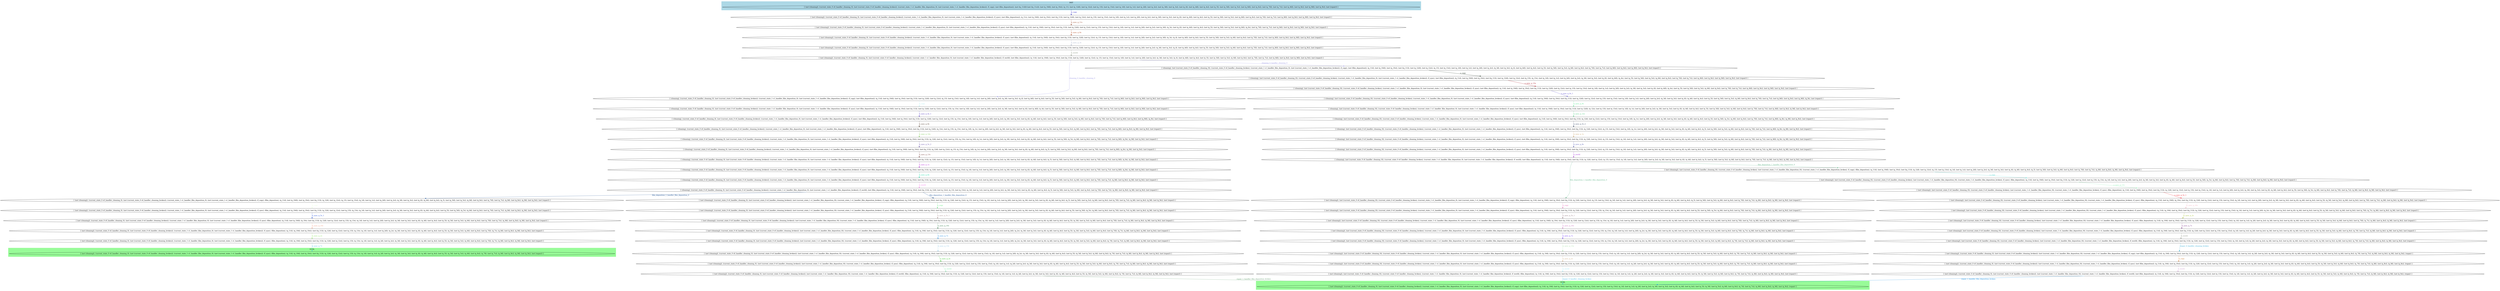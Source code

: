 digraph G {
0 [label="{ (not (cleaning)), (current_state_0 s0_handler_cleaning_0), (not (current_state_0 s0_handler_cleaning_broken)), (current_state_1 s1_handler_film_deposition_0), (not (current_state_1 s1_handler_film_deposition_broken)), (f_copy), (not (film_deposition)), (not ((q_11d))) (not ((q_11s))), (not (q_10d)), (not (q_10s)), (q_11), (not (q_12d)), (not (q_12s)), (not (q_13)), (not (q_13s)), (not (q_1d)), (not (q_1s)), (not (q_2d)), (not (q_2s)), (not (q_3d)), (not (q_3s)), (not (q_4)), (not (q_4d)), (not (q_4s)), (not (q_5)), (not (q_5d)), (not (q_5s)), (not (q_6d)), (not (q_6s)), (not (q_7d)), (not (q_7s)), (not (q_8d)), (not (q_8s)), (not (q_9d)), (not (q_9s)), (not (repair)) }"];
1 [label="{ (not (cleaning)), (current_state_0 s0_handler_cleaning_0), (not (current_state_0 s0_handler_cleaning_broken)), (current_state_1 s1_handler_film_deposition_0), (not (current_state_1 s1_handler_film_deposition_broken)), (f_sync), (not (film_deposition)), (q_11s), (not (q_10d)), (not (q_10s)), (not ((q_11))), (not (q_12d)), (not (q_12s)), (not (q_13)), (not (q_13s)), (not (q_1d)), (not (q_1s)), (not (q_2d)), (not (q_2s)), (not (q_3d)), (not (q_3s)), (not (q_4)), (not (q_4d)), (not (q_4s)), (not (q_5)), (not (q_5d)), (not (q_5s)), (not (q_6d)), (not (q_6s)), (not (q_7d)), (not (q_7s)), (not (q_8d)), (not (q_8s)), (not (q_9d)), (not (q_9s)), (not (repair)) }"];
2 [label="{ (not (cleaning)), (current_state_0 s0_handler_cleaning_0), (not (current_state_0 s0_handler_cleaning_broken)), (current_state_1 s1_handler_film_deposition_0), (not (current_state_1 s1_handler_film_deposition_broken)), (f_sync), (not (film_deposition)), (q_11d), (not (q_10d)), (not (q_10s)), (not ((q_11))), (not (q_12d)), (not (q_12s)), (not (q_13)), (not (q_13s)), (not (q_1d)), (not (q_1s)), (not (q_2d)), (not (q_2s)), (not (q_3d)), (q_3s), (not (q_4)), (not (q_4d)), (not (q_4s)), (not (q_5)), (not (q_5d)), (not (q_5s)), (not (q_6d)), (q_6s), (not (q_7d)), (not (q_7s)), (not (q_8d)), (not (q_8s)), (not (q_9d)), (not (q_9s)), (not (repair)) }"];
3 [label="{ (not (cleaning)), (current_state_0 s0_handler_cleaning_0), (not (current_state_0 s0_handler_cleaning_broken)), (current_state_1 s1_handler_film_deposition_0), (not (current_state_1 s1_handler_film_deposition_broken)), (f_sync), (not (film_deposition)), (q_11d), (not (q_10d)), (not (q_10s)), (not ((q_11))), (not (q_12d)), (not (q_12s)), (q_13), (not (q_13s)), (not (q_1d)), (not (q_1s)), (not (q_2d)), (not (q_2s)), (not (q_3d)), (q_3s), (q_4), (not (q_4d)), (not (q_4s)), (not (q_5)), (not (q_5d)), (not (q_5s)), (q_6d), (not (q_6s)), (not (q_7d)), (not (q_7s)), (not (q_8d)), (not (q_8s)), (not (q_9d)), (not (q_9s)), (not (repair)) }"];
4 [label="{ (not (cleaning)), (current_state_0 s0_handler_cleaning_0), (not (current_state_0 s0_handler_cleaning_broken)), (current_state_1 s1_handler_film_deposition_0), (not (current_state_1 s1_handler_film_deposition_broken)), (f_sync), (not (film_deposition)), (q_11d), (not (q_10d)), (not (q_10s)), (not ((q_11))), (not (q_12d)), (not (q_12s)), (q_13), (not (q_13s)), (not (q_1d)), (not (q_1s)), (not (q_2d)), (not (q_2s)), (q_3d), (not (q_3s)), (q_4), (not (q_4d)), (not (q_4s)), (not (q_5)), (not (q_5d)), (not (q_5s)), (q_6d), (not (q_6s)), (not (q_7d)), (not (q_7s)), (not (q_8d)), (not (q_8s)), (not (q_9d)), (not (q_9s)), (not (repair)) }"];
5 [label="{ (not (cleaning)), (current_state_0 s0_handler_cleaning_0), (not (current_state_0 s0_handler_cleaning_broken)), (current_state_1 s1_handler_film_deposition_0), (not (current_state_1 s1_handler_film_deposition_broken)), (f_world), (not (film_deposition)), (q_11d), (not (q_10d)), (not (q_10s)), (not ((q_11))), (not (q_12d)), (not (q_12s)), (q_13), (not (q_13s)), (not (q_1d)), (not (q_1s)), (not (q_2d)), (not (q_2s)), (q_3d), (not (q_3s)), (q_4), (not (q_4d)), (not (q_4s)), (not (q_5)), (not (q_5d)), (not (q_5s)), (q_6d), (not (q_6s)), (not (q_7d)), (not (q_7s)), (not (q_8d)), (not (q_8s)), (not (q_9d)), (not (q_9s)), (not (repair)) }"];
6 [label="{ (cleaning), (current_state_0 s0_handler_cleaning_0), (not (current_state_0 s0_handler_cleaning_broken)), (current_state_1 s1_handler_film_deposition_0), (not (current_state_1 s1_handler_film_deposition_broken)), (f_copy), (not (film_deposition)), (q_11d), (not (q_10d)), (not (q_10s)), (not ((q_11))), (not (q_12d)), (not (q_12s)), (q_13), (not (q_13s)), (not (q_1d)), (not (q_1s)), (not (q_2d)), (not (q_2s)), (q_3d), (not (q_3s)), (q_4), (not (q_4d)), (not (q_4s)), (not (q_5)), (not (q_5d)), (not (q_5s)), (q_6d), (not (q_6s)), (not (q_7d)), (not (q_7s)), (not (q_8d)), (not (q_8s)), (not (q_9d)), (not (q_9s)), (not (repair)) }"];
7 [label="{ (cleaning), (not (current_state_0 s0_handler_cleaning_0)), (current_state_0 s0_handler_cleaning_broken), (current_state_1 s1_handler_film_deposition_0), (not (current_state_1 s1_handler_film_deposition_broken)), (f_copy), (not (film_deposition)), (q_11d), (not (q_10d)), (not (q_10s)), (not ((q_11))), (not (q_12d)), (not (q_12s)), (q_13), (not (q_13s)), (not (q_1d)), (not (q_1s)), (not (q_2d)), (not (q_2s)), (q_3d), (not (q_3s)), (q_4), (not (q_4d)), (not (q_4s)), (not (q_5)), (not (q_5d)), (not (q_5s)), (q_6d), (not (q_6s)), (not (q_7d)), (not (q_7s)), (not (q_8d)), (not (q_8s)), (not (q_9d)), (not (q_9s)), (not (repair)) }"];
8 [label="{ (cleaning), (current_state_0 s0_handler_cleaning_0), (not (current_state_0 s0_handler_cleaning_broken)), (current_state_1 s1_handler_film_deposition_0), (not (current_state_1 s1_handler_film_deposition_broken)), (f_sync), (not (film_deposition)), (q_11d), (not (q_10d)), (not (q_10s)), (not ((q_11))), (not (q_12d)), (not (q_12s)), (not (q_13)), (q_13s), (not (q_1d)), (not (q_1s)), (not (q_2d)), (not (q_2s)), (q_3d), (not (q_3s)), (not (q_4)), (not (q_4d)), (q_4s), (not (q_5)), (not (q_5d)), (not (q_5s)), (q_6d), (not (q_6s)), (not (q_7d)), (not (q_7s)), (not (q_8d)), (not (q_8s)), (not (q_9d)), (not (q_9s)), (not (repair)) }"];
9 [label="{ (cleaning), (not (current_state_0 s0_handler_cleaning_0)), (current_state_0 s0_handler_cleaning_broken), (current_state_1 s1_handler_film_deposition_0), (not (current_state_1 s1_handler_film_deposition_broken)), (f_sync), (not (film_deposition)), (q_11d), (not (q_10d)), (not (q_10s)), (not ((q_11))), (not (q_12d)), (not (q_12s)), (not (q_13)), (q_13s), (not (q_1d)), (not (q_1s)), (not (q_2d)), (not (q_2s)), (q_3d), (not (q_3s)), (not (q_4)), (not (q_4d)), (q_4s), (not (q_5)), (not (q_5d)), (not (q_5s)), (q_6d), (not (q_6s)), (not (q_7d)), (not (q_7s)), (not (q_8d)), (not (q_8s)), (not (q_9d)), (not (q_9s)), (not (repair)) }"];
10 [label="{ (cleaning), (current_state_0 s0_handler_cleaning_0), (not (current_state_0 s0_handler_cleaning_broken)), (current_state_1 s1_handler_film_deposition_0), (not (current_state_1 s1_handler_film_deposition_broken)), (f_sync), (not (film_deposition)), (q_11d), (not (q_10d)), (not (q_10s)), (not ((q_11))), (not (q_12d)), (not (q_12s)), (not (q_13)), (q_13s), (not (q_1d)), (not (q_1s)), (not (q_2d)), (not (q_2s)), (q_3d), (not (q_3s)), (not (q_4)), (q_4d), (not (q_4s)), (not (q_5)), (not (q_5d)), (not (q_5s)), (q_6d), (not (q_6s)), (not (q_7d)), (not (q_7s)), (not (q_8d)), (not (q_8s)), (not (q_9d)), (q_9s), (not (repair)) }"];
11 [label="{ (cleaning), (not (current_state_0 s0_handler_cleaning_0)), (current_state_0 s0_handler_cleaning_broken), (current_state_1 s1_handler_film_deposition_0), (not (current_state_1 s1_handler_film_deposition_broken)), (f_sync), (not (film_deposition)), (q_11d), (not (q_10d)), (not (q_10s)), (not ((q_11))), (not (q_12d)), (not (q_12s)), (not (q_13)), (not (q_13s)), (not (q_1d)), (not (q_1s)), (not (q_2d)), (not (q_2s)), (q_3d), (not (q_3s)), (not (q_4)), (not (q_4d)), (q_4s), (not (q_5)), (not (q_5d)), (not (q_5s)), (q_6d), (not (q_6s)), (not (q_7d)), (not (q_7s)), (not (q_8d)), (not (q_8s)), (not (q_9d)), (not (q_9s)), (not (repair)) }"];
12 [label="{ (cleaning), (current_state_0 s0_handler_cleaning_0), (not (current_state_0 s0_handler_cleaning_broken)), (current_state_1 s1_handler_film_deposition_0), (not (current_state_1 s1_handler_film_deposition_broken)), (f_sync), (not (film_deposition)), (q_11d), (not (q_10d)), (not (q_10s)), (not ((q_11))), (not (q_12d)), (q_12s), (not (q_13)), (q_13s), (not (q_1d)), (q_1s), (not (q_2d)), (not (q_2s)), (q_3d), (not (q_3s)), (not (q_4)), (q_4d), (not (q_4s)), (not (q_5)), (not (q_5d)), (not (q_5s)), (q_6d), (not (q_6s)), (not (q_7d)), (not (q_7s)), (not (q_8d)), (not (q_8s)), (q_9d), (not (q_9s)), (not (repair)) }"];
13 [label="{ (cleaning), (not (current_state_0 s0_handler_cleaning_0)), (current_state_0 s0_handler_cleaning_broken), (current_state_1 s1_handler_film_deposition_0), (not (current_state_1 s1_handler_film_deposition_broken)), (f_sync), (not (film_deposition)), (q_11d), (not (q_10d)), (not (q_10s)), (not ((q_11))), (not (q_12d)), (not (q_12s)), (not (q_13)), (not (q_13s)), (not (q_1d)), (not (q_1s)), (not (q_2d)), (not (q_2s)), (q_3d), (not (q_3s)), (not (q_4)), (q_4d), (not (q_4s)), (not (q_5)), (not (q_5d)), (not (q_5s)), (q_6d), (not (q_6s)), (not (q_7d)), (not (q_7s)), (not (q_8d)), (not (q_8s)), (not (q_9d)), (q_9s), (not (repair)) }"];
14 [label="{ (cleaning), (current_state_0 s0_handler_cleaning_0), (not (current_state_0 s0_handler_cleaning_broken)), (current_state_1 s1_handler_film_deposition_0), (not (current_state_1 s1_handler_film_deposition_broken)), (f_sync), (not (film_deposition)), (q_11d), (not (q_10d)), (not (q_10s)), (not ((q_11))), (q_12d), (not (q_12s)), (not (q_13)), (q_13s), (not (q_1d)), (q_1s), (not (q_2d)), (not (q_2s)), (q_3d), (not (q_3s)), (not (q_4)), (q_4d), (not (q_4s)), (not (q_5)), (not (q_5d)), (q_5s), (q_6d), (not (q_6s)), (not (q_7d)), (not (q_7s)), (not (q_8d)), (q_8s), (q_9d), (not (q_9s)), (not (repair)) }"];
15 [label="{ (cleaning), (not (current_state_0 s0_handler_cleaning_0)), (current_state_0 s0_handler_cleaning_broken), (current_state_1 s1_handler_film_deposition_0), (not (current_state_1 s1_handler_film_deposition_broken)), (f_sync), (not (film_deposition)), (q_11d), (not (q_10d)), (not (q_10s)), (not ((q_11))), (not (q_12d)), (q_12s), (not (q_13)), (not (q_13s)), (not (q_1d)), (q_1s), (not (q_2d)), (not (q_2s)), (q_3d), (not (q_3s)), (not (q_4)), (q_4d), (not (q_4s)), (not (q_5)), (not (q_5d)), (not (q_5s)), (q_6d), (not (q_6s)), (not (q_7d)), (not (q_7s)), (not (q_8d)), (not (q_8s)), (q_9d), (not (q_9s)), (not (repair)) }"];
16 [label="{ (cleaning), (current_state_0 s0_handler_cleaning_0), (not (current_state_0 s0_handler_cleaning_broken)), (current_state_1 s1_handler_film_deposition_0), (not (current_state_1 s1_handler_film_deposition_broken)), (f_sync), (not (film_deposition)), (q_11d), (not (q_10d)), (not (q_10s)), (not ((q_11))), (q_12d), (not (q_12s)), (q_13), (q_13s), (not (q_1d)), (q_1s), (not (q_2d)), (not (q_2s)), (q_3d), (not (q_3s)), (not (q_4)), (q_4d), (not (q_4s)), (q_5), (not (q_5d)), (not (q_5s)), (q_6d), (not (q_6s)), (not (q_7d)), (not (q_7s)), (not (q_8d)), (q_8s), (q_9d), (not (q_9s)), (not (repair)) }"];
17 [label="{ (cleaning), (not (current_state_0 s0_handler_cleaning_0)), (current_state_0 s0_handler_cleaning_broken), (current_state_1 s1_handler_film_deposition_0), (not (current_state_1 s1_handler_film_deposition_broken)), (f_sync), (not (film_deposition)), (q_11d), (not (q_10d)), (not (q_10s)), (not ((q_11))), (q_12d), (not (q_12s)), (not (q_13)), (not (q_13s)), (not (q_1d)), (q_1s), (not (q_2d)), (not (q_2s)), (q_3d), (not (q_3s)), (not (q_4)), (q_4d), (not (q_4s)), (not (q_5)), (not (q_5d)), (q_5s), (q_6d), (not (q_6s)), (not (q_7d)), (not (q_7s)), (not (q_8d)), (q_8s), (q_9d), (not (q_9s)), (not (repair)) }"];
18 [label="{ (cleaning), (current_state_0 s0_handler_cleaning_0), (not (current_state_0 s0_handler_cleaning_broken)), (current_state_1 s1_handler_film_deposition_0), (not (current_state_1 s1_handler_film_deposition_broken)), (f_sync), (not (film_deposition)), (q_11d), (not (q_10d)), (not (q_10s)), (not ((q_11))), (q_12d), (not (q_12s)), (q_13), (not (q_13s)), (not (q_1d)), (q_1s), (not (q_2d)), (not (q_2s)), (q_3d), (not (q_3s)), (not (q_4)), (q_4d), (not (q_4s)), (q_5), (not (q_5d)), (not (q_5s)), (q_6d), (not (q_6s)), (not (q_7d)), (not (q_7s)), (not (q_8d)), (q_8s), (q_9d), (not (q_9s)), (not (repair)) }"];
19 [label="{ (cleaning), (not (current_state_0 s0_handler_cleaning_0)), (current_state_0 s0_handler_cleaning_broken), (current_state_1 s1_handler_film_deposition_0), (not (current_state_1 s1_handler_film_deposition_broken)), (f_sync), (not (film_deposition)), (q_11d), (not (q_10d)), (not (q_10s)), (not ((q_11))), (q_12d), (not (q_12s)), (q_13), (not (q_13s)), (not (q_1d)), (q_1s), (not (q_2d)), (not (q_2s)), (q_3d), (not (q_3s)), (not (q_4)), (q_4d), (not (q_4s)), (q_5), (not (q_5d)), (not (q_5s)), (q_6d), (not (q_6s)), (not (q_7d)), (not (q_7s)), (not (q_8d)), (q_8s), (q_9d), (not (q_9s)), (not (repair)) }"];
20 [label="{ (cleaning), (current_state_0 s0_handler_cleaning_0), (not (current_state_0 s0_handler_cleaning_broken)), (current_state_1 s1_handler_film_deposition_0), (not (current_state_1 s1_handler_film_deposition_broken)), (f_sync), (not (film_deposition)), (q_11d), (not (q_10d)), (not (q_10s)), (not ((q_11))), (q_12d), (not (q_12s)), (q_13), (not (q_13s)), (q_1d), (not (q_1s)), (not (q_2d)), (not (q_2s)), (q_3d), (not (q_3s)), (not (q_4)), (q_4d), (not (q_4s)), (q_5), (not (q_5d)), (not (q_5s)), (q_6d), (not (q_6s)), (not (q_7d)), (not (q_7s)), (not (q_8d)), (q_8s), (q_9d), (not (q_9s)), (not (repair)) }"];
21 [label="{ (cleaning), (not (current_state_0 s0_handler_cleaning_0)), (current_state_0 s0_handler_cleaning_broken), (current_state_1 s1_handler_film_deposition_0), (not (current_state_1 s1_handler_film_deposition_broken)), (f_sync), (not (film_deposition)), (q_11d), (not (q_10d)), (not (q_10s)), (not ((q_11))), (q_12d), (not (q_12s)), (q_13), (not (q_13s)), (q_1d), (not (q_1s)), (not (q_2d)), (not (q_2s)), (q_3d), (not (q_3s)), (not (q_4)), (q_4d), (not (q_4s)), (q_5), (not (q_5d)), (not (q_5s)), (q_6d), (not (q_6s)), (not (q_7d)), (not (q_7s)), (not (q_8d)), (q_8s), (q_9d), (not (q_9s)), (not (repair)) }"];
22 [label="{ (cleaning), (current_state_0 s0_handler_cleaning_0), (not (current_state_0 s0_handler_cleaning_broken)), (current_state_1 s1_handler_film_deposition_0), (not (current_state_1 s1_handler_film_deposition_broken)), (f_sync), (not (film_deposition)), (q_11d), (not (q_10d)), (not (q_10s)), (not ((q_11))), (q_12d), (not (q_12s)), (q_13), (not (q_13s)), (q_1d), (not (q_1s)), (not (q_2d)), (not (q_2s)), (q_3d), (not (q_3s)), (not (q_4)), (q_4d), (not (q_4s)), (q_5), (not (q_5d)), (not (q_5s)), (q_6d), (not (q_6s)), (not (q_7d)), (not (q_7s)), (q_8d), (not (q_8s)), (q_9d), (not (q_9s)), (not (repair)) }"];
23 [label="{ (cleaning), (not (current_state_0 s0_handler_cleaning_0)), (current_state_0 s0_handler_cleaning_broken), (current_state_1 s1_handler_film_deposition_0), (not (current_state_1 s1_handler_film_deposition_broken)), (f_sync), (not (film_deposition)), (q_11d), (not (q_10d)), (not (q_10s)), (not ((q_11))), (q_12d), (not (q_12s)), (q_13), (not (q_13s)), (q_1d), (not (q_1s)), (not (q_2d)), (not (q_2s)), (q_3d), (not (q_3s)), (not (q_4)), (q_4d), (not (q_4s)), (q_5), (not (q_5d)), (not (q_5s)), (q_6d), (not (q_6s)), (not (q_7d)), (not (q_7s)), (q_8d), (not (q_8s)), (q_9d), (not (q_9s)), (not (repair)) }"];
24 [label="{ (cleaning), (current_state_0 s0_handler_cleaning_0), (not (current_state_0 s0_handler_cleaning_broken)), (current_state_1 s1_handler_film_deposition_0), (not (current_state_1 s1_handler_film_deposition_broken)), (f_world), (not (film_deposition)), (q_11d), (not (q_10d)), (not (q_10s)), (not ((q_11))), (q_12d), (not (q_12s)), (q_13), (not (q_13s)), (q_1d), (not (q_1s)), (not (q_2d)), (not (q_2s)), (q_3d), (not (q_3s)), (not (q_4)), (q_4d), (not (q_4s)), (q_5), (not (q_5d)), (not (q_5s)), (q_6d), (not (q_6s)), (not (q_7d)), (not (q_7s)), (q_8d), (not (q_8s)), (q_9d), (not (q_9s)), (not (repair)) }"];
25 [label="{ (cleaning), (not (current_state_0 s0_handler_cleaning_0)), (current_state_0 s0_handler_cleaning_broken), (current_state_1 s1_handler_film_deposition_0), (not (current_state_1 s1_handler_film_deposition_broken)), (f_world), (not (film_deposition)), (q_11d), (not (q_10d)), (not (q_10s)), (not ((q_11))), (q_12d), (not (q_12s)), (q_13), (not (q_13s)), (q_1d), (not (q_1s)), (not (q_2d)), (not (q_2s)), (q_3d), (not (q_3s)), (not (q_4)), (q_4d), (not (q_4s)), (q_5), (not (q_5d)), (not (q_5s)), (q_6d), (not (q_6s)), (not (q_7d)), (not (q_7s)), (q_8d), (not (q_8s)), (q_9d), (not (q_9s)), (not (repair)) }"];
26 [label="{ (not (cleaning)), (current_state_0 s0_handler_cleaning_0), (not (current_state_0 s0_handler_cleaning_broken)), (current_state_1 s1_handler_film_deposition_0), (not (current_state_1 s1_handler_film_deposition_broken)), (f_copy), (film_deposition), (q_11d), (not (q_10d)), (not (q_10s)), (not ((q_11))), (q_12d), (not (q_12s)), (q_13), (not (q_13s)), (q_1d), (not (q_1s)), (not (q_2d)), (not (q_2s)), (q_3d), (not (q_3s)), (not (q_4)), (q_4d), (not (q_4s)), (q_5), (not (q_5d)), (not (q_5s)), (q_6d), (not (q_6s)), (not (q_7d)), (not (q_7s)), (q_8d), (not (q_8s)), (q_9d), (not (q_9s)), (not (repair)) }"];
27 [label="{ (not (cleaning)), (current_state_0 s0_handler_cleaning_0), (not (current_state_0 s0_handler_cleaning_broken)), (not (current_state_1 s1_handler_film_deposition_0)), (current_state_1 s1_handler_film_deposition_broken), (f_copy), (film_deposition), (q_11d), (not (q_10d)), (not (q_10s)), (not ((q_11))), (q_12d), (not (q_12s)), (q_13), (not (q_13s)), (q_1d), (not (q_1s)), (not (q_2d)), (not (q_2s)), (q_3d), (not (q_3s)), (not (q_4)), (q_4d), (not (q_4s)), (q_5), (not (q_5d)), (not (q_5s)), (q_6d), (not (q_6s)), (not (q_7d)), (not (q_7s)), (q_8d), (not (q_8s)), (q_9d), (not (q_9s)), (not (repair)) }"];
28 [label="{ (not (cleaning)), (not (current_state_0 s0_handler_cleaning_0)), (current_state_0 s0_handler_cleaning_broken), (current_state_1 s1_handler_film_deposition_0), (not (current_state_1 s1_handler_film_deposition_broken)), (f_copy), (film_deposition), (q_11d), (not (q_10d)), (not (q_10s)), (not ((q_11))), (q_12d), (not (q_12s)), (q_13), (not (q_13s)), (q_1d), (not (q_1s)), (not (q_2d)), (not (q_2s)), (q_3d), (not (q_3s)), (not (q_4)), (q_4d), (not (q_4s)), (q_5), (not (q_5d)), (not (q_5s)), (q_6d), (not (q_6s)), (not (q_7d)), (not (q_7s)), (q_8d), (not (q_8s)), (q_9d), (not (q_9s)), (not (repair)) }"];
29 [label="{ (not (cleaning)), (not (current_state_0 s0_handler_cleaning_0)), (current_state_0 s0_handler_cleaning_broken), (not (current_state_1 s1_handler_film_deposition_0)), (current_state_1 s1_handler_film_deposition_broken), (f_copy), (film_deposition), (q_11d), (not (q_10d)), (not (q_10s)), (not ((q_11))), (q_12d), (not (q_12s)), (q_13), (not (q_13s)), (q_1d), (not (q_1s)), (not (q_2d)), (not (q_2s)), (q_3d), (not (q_3s)), (not (q_4)), (q_4d), (not (q_4s)), (q_5), (not (q_5d)), (not (q_5s)), (q_6d), (not (q_6s)), (not (q_7d)), (not (q_7s)), (q_8d), (not (q_8s)), (q_9d), (not (q_9s)), (not (repair)) }"];
30 [label="{ (not (cleaning)), (current_state_0 s0_handler_cleaning_0), (not (current_state_0 s0_handler_cleaning_broken)), (current_state_1 s1_handler_film_deposition_0), (not (current_state_1 s1_handler_film_deposition_broken)), (f_sync), (film_deposition), (q_11d), (not (q_10d)), (not (q_10s)), (not ((q_11))), (q_12d), (not (q_12s)), (not (q_13)), (q_13s), (q_1d), (not (q_1s)), (not (q_2d)), (not (q_2s)), (q_3d), (not (q_3s)), (not (q_4)), (q_4d), (not (q_4s)), (not (q_5)), (not (q_5d)), (q_5s), (q_6d), (not (q_6s)), (not (q_7d)), (not (q_7s)), (q_8d), (not (q_8s)), (q_9d), (not (q_9s)), (not (repair)) }"];
31 [label="{ (not (cleaning)), (current_state_0 s0_handler_cleaning_0), (not (current_state_0 s0_handler_cleaning_broken)), (not (current_state_1 s1_handler_film_deposition_0)), (current_state_1 s1_handler_film_deposition_broken), (f_sync), (film_deposition), (q_11d), (not (q_10d)), (not (q_10s)), (not ((q_11))), (q_12d), (not (q_12s)), (not (q_13)), (q_13s), (q_1d), (not (q_1s)), (not (q_2d)), (not (q_2s)), (q_3d), (not (q_3s)), (not (q_4)), (q_4d), (not (q_4s)), (not (q_5)), (not (q_5d)), (q_5s), (q_6d), (not (q_6s)), (not (q_7d)), (not (q_7s)), (q_8d), (not (q_8s)), (q_9d), (not (q_9s)), (not (repair)) }"];
32 [label="{ (not (cleaning)), (not (current_state_0 s0_handler_cleaning_0)), (current_state_0 s0_handler_cleaning_broken), (current_state_1 s1_handler_film_deposition_0), (not (current_state_1 s1_handler_film_deposition_broken)), (f_sync), (film_deposition), (q_11d), (not (q_10d)), (not (q_10s)), (not ((q_11))), (q_12d), (not (q_12s)), (not (q_13)), (q_13s), (q_1d), (not (q_1s)), (not (q_2d)), (not (q_2s)), (q_3d), (not (q_3s)), (not (q_4)), (q_4d), (not (q_4s)), (not (q_5)), (not (q_5d)), (q_5s), (q_6d), (not (q_6s)), (not (q_7d)), (not (q_7s)), (q_8d), (not (q_8s)), (q_9d), (not (q_9s)), (not (repair)) }"];
33 [label="{ (not (cleaning)), (not (current_state_0 s0_handler_cleaning_0)), (current_state_0 s0_handler_cleaning_broken), (not (current_state_1 s1_handler_film_deposition_0)), (current_state_1 s1_handler_film_deposition_broken), (f_sync), (film_deposition), (q_11d), (not (q_10d)), (not (q_10s)), (not ((q_11))), (q_12d), (not (q_12s)), (not (q_13)), (q_13s), (q_1d), (not (q_1s)), (not (q_2d)), (not (q_2s)), (q_3d), (not (q_3s)), (not (q_4)), (q_4d), (not (q_4s)), (not (q_5)), (not (q_5d)), (q_5s), (q_6d), (not (q_6s)), (not (q_7d)), (not (q_7s)), (q_8d), (not (q_8s)), (q_9d), (not (q_9s)), (not (repair)) }"];
34 [label="{ (not (cleaning)), (current_state_0 s0_handler_cleaning_0), (not (current_state_0 s0_handler_cleaning_broken)), (current_state_1 s1_handler_film_deposition_0), (not (current_state_1 s1_handler_film_deposition_broken)), (f_sync), (film_deposition), (q_11d), (not (q_10d)), (q_10s), (not ((q_11))), (q_12d), (not (q_12s)), (not (q_13)), (q_13s), (q_1d), (not (q_1s)), (not (q_2d)), (not (q_2s)), (q_3d), (not (q_3s)), (not (q_4)), (q_4d), (not (q_4s)), (not (q_5)), (q_5d), (not (q_5s)), (q_6d), (not (q_6s)), (not (q_7d)), (not (q_7s)), (q_8d), (not (q_8s)), (q_9d), (not (q_9s)), (not (repair)) }"];
35 [label="{ (not (cleaning)), (current_state_0 s0_handler_cleaning_0), (not (current_state_0 s0_handler_cleaning_broken)), (not (current_state_1 s1_handler_film_deposition_0)), (current_state_1 s1_handler_film_deposition_broken), (f_sync), (film_deposition), (q_11d), (not (q_10d)), (q_10s), (not ((q_11))), (q_12d), (not (q_12s)), (not (q_13)), (q_13s), (q_1d), (not (q_1s)), (not (q_2d)), (not (q_2s)), (q_3d), (not (q_3s)), (not (q_4)), (q_4d), (not (q_4s)), (not (q_5)), (q_5d), (not (q_5s)), (q_6d), (not (q_6s)), (not (q_7d)), (not (q_7s)), (q_8d), (not (q_8s)), (q_9d), (not (q_9s)), (not (repair)) }"];
36 [label="{ (not (cleaning)), (not (current_state_0 s0_handler_cleaning_0)), (current_state_0 s0_handler_cleaning_broken), (current_state_1 s1_handler_film_deposition_0), (not (current_state_1 s1_handler_film_deposition_broken)), (f_sync), (film_deposition), (q_11d), (not (q_10d)), (q_10s), (not ((q_11))), (q_12d), (not (q_12s)), (not (q_13)), (q_13s), (q_1d), (not (q_1s)), (not (q_2d)), (not (q_2s)), (q_3d), (not (q_3s)), (not (q_4)), (q_4d), (not (q_4s)), (not (q_5)), (q_5d), (not (q_5s)), (q_6d), (not (q_6s)), (not (q_7d)), (not (q_7s)), (q_8d), (not (q_8s)), (q_9d), (not (q_9s)), (not (repair)) }"];
37 [label="{ (not (cleaning)), (not (current_state_0 s0_handler_cleaning_0)), (current_state_0 s0_handler_cleaning_broken), (not (current_state_1 s1_handler_film_deposition_0)), (current_state_1 s1_handler_film_deposition_broken), (f_sync), (film_deposition), (q_11d), (not (q_10d)), (not (q_10s)), (not ((q_11))), (q_12d), (not (q_12s)), (not (q_13)), (not (q_13s)), (q_1d), (not (q_1s)), (not (q_2d)), (not (q_2s)), (q_3d), (not (q_3s)), (not (q_4)), (q_4d), (not (q_4s)), (not (q_5)), (not (q_5d)), (q_5s), (q_6d), (not (q_6s)), (not (q_7d)), (not (q_7s)), (q_8d), (not (q_8s)), (q_9d), (not (q_9s)), (not (repair)) }"];
38 [label="{ (not (cleaning)), (current_state_0 s0_handler_cleaning_0), (not (current_state_0 s0_handler_cleaning_broken)), (current_state_1 s1_handler_film_deposition_0), (not (current_state_1 s1_handler_film_deposition_broken)), (f_sync), (film_deposition), (q_11d), (q_10d), (not (q_10s)), (not ((q_11))), (q_12d), (not (q_12s)), (not (q_13)), (q_13s), (q_1d), (not (q_1s)), (not (q_2d)), (q_2s), (q_3d), (not (q_3s)), (not (q_4)), (q_4d), (not (q_4s)), (not (q_5)), (q_5d), (not (q_5s)), (q_6d), (not (q_6s)), (not (q_7d)), (q_7s), (q_8d), (not (q_8s)), (q_9d), (not (q_9s)), (not (repair)) }"];
39 [label="{ (not (cleaning)), (current_state_0 s0_handler_cleaning_0), (not (current_state_0 s0_handler_cleaning_broken)), (not (current_state_1 s1_handler_film_deposition_0)), (current_state_1 s1_handler_film_deposition_broken), (f_sync), (film_deposition), (q_11d), (q_10d), (not (q_10s)), (not ((q_11))), (q_12d), (not (q_12s)), (not (q_13)), (q_13s), (q_1d), (not (q_1s)), (not (q_2d)), (q_2s), (q_3d), (not (q_3s)), (not (q_4)), (q_4d), (not (q_4s)), (not (q_5)), (q_5d), (not (q_5s)), (q_6d), (not (q_6s)), (not (q_7d)), (q_7s), (q_8d), (not (q_8s)), (q_9d), (not (q_9s)), (not (repair)) }"];
40 [label="{ (not (cleaning)), (not (current_state_0 s0_handler_cleaning_0)), (current_state_0 s0_handler_cleaning_broken), (current_state_1 s1_handler_film_deposition_0), (not (current_state_1 s1_handler_film_deposition_broken)), (f_sync), (film_deposition), (q_11d), (q_10d), (not (q_10s)), (not ((q_11))), (q_12d), (not (q_12s)), (not (q_13)), (q_13s), (q_1d), (not (q_1s)), (not (q_2d)), (q_2s), (q_3d), (not (q_3s)), (not (q_4)), (q_4d), (not (q_4s)), (not (q_5)), (q_5d), (not (q_5s)), (q_6d), (not (q_6s)), (not (q_7d)), (q_7s), (q_8d), (not (q_8s)), (q_9d), (not (q_9s)), (not (repair)) }"];
41 [label="{ (not (cleaning)), (not (current_state_0 s0_handler_cleaning_0)), (current_state_0 s0_handler_cleaning_broken), (not (current_state_1 s1_handler_film_deposition_0)), (current_state_1 s1_handler_film_deposition_broken), (f_sync), (film_deposition), (q_11d), (not (q_10d)), (q_10s), (not ((q_11))), (q_12d), (not (q_12s)), (not (q_13)), (not (q_13s)), (q_1d), (not (q_1s)), (not (q_2d)), (not (q_2s)), (q_3d), (not (q_3s)), (not (q_4)), (q_4d), (not (q_4s)), (not (q_5)), (q_5d), (not (q_5s)), (q_6d), (not (q_6s)), (not (q_7d)), (not (q_7s)), (q_8d), (not (q_8s)), (q_9d), (not (q_9s)), (not (repair)) }"];
42 [label="{ (not (cleaning)), (current_state_0 s0_handler_cleaning_0), (not (current_state_0 s0_handler_cleaning_broken)), (current_state_1 s1_handler_film_deposition_0), (not (current_state_1 s1_handler_film_deposition_broken)), (f_sync), (film_deposition), (q_11d), (q_10d), (not (q_10s)), (not ((q_11))), (q_12d), (not (q_12s)), (not (q_13)), (q_13s), (q_1d), (not (q_1s)), (q_2d), (not (q_2s)), (q_3d), (not (q_3s)), (not (q_4)), (q_4d), (not (q_4s)), (not (q_5)), (q_5d), (not (q_5s)), (q_6d), (not (q_6s)), (not (q_7d)), (q_7s), (q_8d), (not (q_8s)), (q_9d), (not (q_9s)), (not (repair)) }"];
43 [label="{ (not (cleaning)), (current_state_0 s0_handler_cleaning_0), (not (current_state_0 s0_handler_cleaning_broken)), (not (current_state_1 s1_handler_film_deposition_0)), (current_state_1 s1_handler_film_deposition_broken), (f_sync), (film_deposition), (q_11d), (q_10d), (not (q_10s)), (not ((q_11))), (q_12d), (not (q_12s)), (not (q_13)), (q_13s), (q_1d), (not (q_1s)), (not (q_2d)), (q_2s), (q_3d), (not (q_3s)), (not (q_4)), (q_4d), (not (q_4s)), (not (q_5)), (q_5d), (not (q_5s)), (q_6d), (not (q_6s)), (q_7d), (not (q_7s)), (q_8d), (not (q_8s)), (q_9d), (not (q_9s)), (not (repair)) }"];
44 [label="{ (not (cleaning)), (not (current_state_0 s0_handler_cleaning_0)), (current_state_0 s0_handler_cleaning_broken), (current_state_1 s1_handler_film_deposition_0), (not (current_state_1 s1_handler_film_deposition_broken)), (f_sync), (film_deposition), (q_11d), (q_10d), (not (q_10s)), (not ((q_11))), (q_12d), (not (q_12s)), (not (q_13)), (q_13s), (q_1d), (not (q_1s)), (not (q_2d)), (q_2s), (q_3d), (not (q_3s)), (not (q_4)), (q_4d), (not (q_4s)), (not (q_5)), (q_5d), (not (q_5s)), (q_6d), (not (q_6s)), (q_7d), (not (q_7s)), (q_8d), (not (q_8s)), (q_9d), (not (q_9s)), (not (repair)) }"];
45 [label="{ (not (cleaning)), (not (current_state_0 s0_handler_cleaning_0)), (current_state_0 s0_handler_cleaning_broken), (not (current_state_1 s1_handler_film_deposition_0)), (current_state_1 s1_handler_film_deposition_broken), (f_sync), (film_deposition), (q_11d), (q_10d), (not (q_10s)), (not ((q_11))), (q_12d), (not (q_12s)), (not (q_13)), (not (q_13s)), (q_1d), (not (q_1s)), (not (q_2d)), (q_2s), (q_3d), (not (q_3s)), (not (q_4)), (q_4d), (not (q_4s)), (not (q_5)), (q_5d), (not (q_5s)), (q_6d), (not (q_6s)), (not (q_7d)), (q_7s), (q_8d), (not (q_8s)), (q_9d), (not (q_9s)), (not (repair)) }"];
46 [label="{ (not (cleaning)), (current_state_0 s0_handler_cleaning_0), (not (current_state_0 s0_handler_cleaning_broken)), (current_state_1 s1_handler_film_deposition_0), (not (current_state_1 s1_handler_film_deposition_broken)), (f_sync), (film_deposition), (q_11d), (q_10d), (not (q_10s)), (not ((q_11))), (q_12d), (not (q_12s)), (not (q_13)), (q_13s), (q_1d), (not (q_1s)), (q_2d), (not (q_2s)), (q_3d), (not (q_3s)), (not (q_4)), (q_4d), (not (q_4s)), (not (q_5)), (q_5d), (not (q_5s)), (q_6d), (not (q_6s)), (q_7d), (not (q_7s)), (q_8d), (not (q_8s)), (q_9d), (not (q_9s)), (not (repair)) }"];
47 [label="{ (not (cleaning)), (current_state_0 s0_handler_cleaning_0), (not (current_state_0 s0_handler_cleaning_broken)), (not (current_state_1 s1_handler_film_deposition_0)), (current_state_1 s1_handler_film_deposition_broken), (f_sync), (film_deposition), (q_11d), (q_10d), (not (q_10s)), (not ((q_11))), (q_12d), (not (q_12s)), (not (q_13)), (not (q_13s)), (q_1d), (not (q_1s)), (not (q_2d)), (q_2s), (q_3d), (not (q_3s)), (not (q_4)), (q_4d), (not (q_4s)), (not (q_5)), (q_5d), (not (q_5s)), (q_6d), (not (q_6s)), (q_7d), (not (q_7s)), (q_8d), (not (q_8s)), (q_9d), (not (q_9s)), (not (repair)) }"];
48 [label="{ (not (cleaning)), (not (current_state_0 s0_handler_cleaning_0)), (current_state_0 s0_handler_cleaning_broken), (current_state_1 s1_handler_film_deposition_0), (not (current_state_1 s1_handler_film_deposition_broken)), (f_sync), (film_deposition), (q_11d), (q_10d), (not (q_10s)), (not ((q_11))), (q_12d), (not (q_12s)), (not (q_13)), (not (q_13s)), (q_1d), (not (q_1s)), (not (q_2d)), (q_2s), (q_3d), (not (q_3s)), (not (q_4)), (q_4d), (not (q_4s)), (not (q_5)), (q_5d), (not (q_5s)), (q_6d), (not (q_6s)), (q_7d), (not (q_7s)), (q_8d), (not (q_8s)), (q_9d), (not (q_9s)), (not (repair)) }"];
49 [label="{ (not (cleaning)), (not (current_state_0 s0_handler_cleaning_0)), (current_state_0 s0_handler_cleaning_broken), (not (current_state_1 s1_handler_film_deposition_0)), (current_state_1 s1_handler_film_deposition_broken), (f_sync), (film_deposition), (q_11d), (q_10d), (not (q_10s)), (not ((q_11))), (q_12d), (not (q_12s)), (not (q_13)), (not (q_13s)), (q_1d), (not (q_1s)), (q_2d), (not (q_2s)), (q_3d), (not (q_3s)), (not (q_4)), (q_4d), (not (q_4s)), (not (q_5)), (q_5d), (not (q_5s)), (q_6d), (not (q_6s)), (not (q_7d)), (q_7s), (q_8d), (not (q_8s)), (q_9d), (not (q_9s)), (not (repair)) }"];
50 [label="{ (not (cleaning)), (current_state_0 s0_handler_cleaning_0), (not (current_state_0 s0_handler_cleaning_broken)), (not (current_state_1 s1_handler_film_deposition_0)), (current_state_1 s1_handler_film_deposition_broken), (f_sync), (film_deposition), (q_11d), (q_10d), (not (q_10s)), (not ((q_11))), (q_12d), (not (q_12s)), (not (q_13)), (not (q_13s)), (q_1d), (not (q_1s)), (q_2d), (not (q_2s)), (q_3d), (not (q_3s)), (not (q_4)), (q_4d), (not (q_4s)), (not (q_5)), (q_5d), (not (q_5s)), (q_6d), (not (q_6s)), (q_7d), (not (q_7s)), (q_8d), (not (q_8s)), (q_9d), (not (q_9s)), (not (repair)) }"];
51 [label="{ (not (cleaning)), (not (current_state_0 s0_handler_cleaning_0)), (current_state_0 s0_handler_cleaning_broken), (current_state_1 s1_handler_film_deposition_0), (not (current_state_1 s1_handler_film_deposition_broken)), (f_sync), (film_deposition), (q_11d), (q_10d), (not (q_10s)), (not ((q_11))), (q_12d), (not (q_12s)), (not (q_13)), (not (q_13s)), (q_1d), (not (q_1s)), (q_2d), (not (q_2s)), (q_3d), (not (q_3s)), (not (q_4)), (q_4d), (not (q_4s)), (not (q_5)), (q_5d), (not (q_5s)), (q_6d), (not (q_6s)), (q_7d), (not (q_7s)), (q_8d), (not (q_8s)), (q_9d), (not (q_9s)), (not (repair)) }"];
52 [label="{ (not (cleaning)), (not (current_state_0 s0_handler_cleaning_0)), (current_state_0 s0_handler_cleaning_broken), (not (current_state_1 s1_handler_film_deposition_0)), (current_state_1 s1_handler_film_deposition_broken), (f_sync), (film_deposition), (q_11d), (q_10d), (not (q_10s)), (not ((q_11))), (q_12d), (not (q_12s)), (not (q_13)), (not (q_13s)), (q_1d), (not (q_1s)), (q_2d), (not (q_2s)), (q_3d), (not (q_3s)), (not (q_4)), (q_4d), (not (q_4s)), (not (q_5)), (q_5d), (not (q_5s)), (q_6d), (not (q_6s)), (q_7d), (not (q_7s)), (q_8d), (not (q_8s)), (q_9d), (not (q_9s)), (not (repair)) }"];
53 [label="{ (not (cleaning)), (current_state_0 s0_handler_cleaning_0), (not (current_state_0 s0_handler_cleaning_broken)), (not (current_state_1 s1_handler_film_deposition_0)), (current_state_1 s1_handler_film_deposition_broken), (f_world), (film_deposition), (q_11d), (q_10d), (not (q_10s)), (not ((q_11))), (q_12d), (not (q_12s)), (not (q_13)), (not (q_13s)), (q_1d), (not (q_1s)), (q_2d), (not (q_2s)), (q_3d), (not (q_3s)), (not (q_4)), (q_4d), (not (q_4s)), (not (q_5)), (q_5d), (not (q_5s)), (q_6d), (not (q_6s)), (q_7d), (not (q_7s)), (q_8d), (not (q_8s)), (q_9d), (not (q_9s)), (not (repair)) }"];
54 [label="{ (not (cleaning)), (not (current_state_0 s0_handler_cleaning_0)), (current_state_0 s0_handler_cleaning_broken), (current_state_1 s1_handler_film_deposition_0), (not (current_state_1 s1_handler_film_deposition_broken)), (f_world), (film_deposition), (q_11d), (q_10d), (not (q_10s)), (not ((q_11))), (q_12d), (not (q_12s)), (not (q_13)), (not (q_13s)), (q_1d), (not (q_1s)), (q_2d), (not (q_2s)), (q_3d), (not (q_3s)), (not (q_4)), (q_4d), (not (q_4s)), (not (q_5)), (q_5d), (not (q_5s)), (q_6d), (not (q_6s)), (q_7d), (not (q_7s)), (q_8d), (not (q_8s)), (q_9d), (not (q_9s)), (not (repair)) }"];
55 [label="{ (not (cleaning)), (not (current_state_0 s0_handler_cleaning_0)), (current_state_0 s0_handler_cleaning_broken), (not (current_state_1 s1_handler_film_deposition_0)), (current_state_1 s1_handler_film_deposition_broken), (f_world), (film_deposition), (q_11d), (q_10d), (not (q_10s)), (not ((q_11))), (q_12d), (not (q_12s)), (not (q_13)), (not (q_13s)), (q_1d), (not (q_1s)), (q_2d), (not (q_2s)), (q_3d), (not (q_3s)), (not (q_4)), (q_4d), (not (q_4s)), (not (q_5)), (q_5d), (not (q_5s)), (q_6d), (not (q_6s)), (q_7d), (not (q_7s)), (q_8d), (not (q_8s)), (q_9d), (not (q_9s)), (not (repair)) }"];
56 [label="{ (not (cleaning)), (current_state_0 s0_handler_cleaning_0), (not (current_state_0 s0_handler_cleaning_broken)), (current_state_1 s1_handler_film_deposition_0), (not (current_state_1 s1_handler_film_deposition_broken)), (f_copy), (not (film_deposition)), (q_11d), (q_10d), (not (q_10s)), (not ((q_11))), (q_12d), (not (q_12s)), (not (q_13)), (not (q_13s)), (q_1d), (not (q_1s)), (q_2d), (not (q_2s)), (q_3d), (not (q_3s)), (not (q_4)), (q_4d), (not (q_4s)), (not (q_5)), (q_5d), (not (q_5s)), (q_6d), (not (q_6s)), (q_7d), (not (q_7s)), (q_8d), (not (q_8s)), (q_9d), (not (q_9s)), (repair) }"];
57 [label="{ (not (cleaning)), (current_state_0 s0_handler_cleaning_0), (not (current_state_0 s0_handler_cleaning_broken)), (not (current_state_1 s1_handler_film_deposition_0)), (current_state_1 s1_handler_film_deposition_broken), (f_copy), (not (film_deposition)), (q_11d), (q_10d), (not (q_10s)), (not ((q_11))), (q_12d), (not (q_12s)), (not (q_13)), (not (q_13s)), (q_1d), (not (q_1s)), (q_2d), (not (q_2s)), (q_3d), (not (q_3s)), (not (q_4)), (q_4d), (not (q_4s)), (not (q_5)), (q_5d), (not (q_5s)), (q_6d), (not (q_6s)), (q_7d), (not (q_7s)), (q_8d), (not (q_8s)), (q_9d), (not (q_9s)), (repair) }"];
58 [label="{ (not (cleaning)), (current_state_0 s0_handler_cleaning_0), (not (current_state_0 s0_handler_cleaning_broken)), (not (current_state_1 s1_handler_film_deposition_0)), (current_state_1 s1_handler_film_deposition_broken), (f_sync), (not (film_deposition)), (q_11d), (q_10d), (not (q_10s)), (not ((q_11))), (q_12d), (not (q_12s)), (not (q_13)), (not (q_13s)), (q_1d), (not (q_1s)), (q_2d), (not (q_2s)), (q_3d), (not (q_3s)), (not (q_4)), (q_4d), (not (q_4s)), (not (q_5)), (q_5d), (not (q_5s)), (q_6d), (not (q_6s)), (q_7d), (not (q_7s)), (q_8d), (not (q_8s)), (q_9d), (not (q_9s)), (repair) }"];
59 [label="{ (not (cleaning)), (current_state_0 s0_handler_cleaning_0), (not (current_state_0 s0_handler_cleaning_broken)), (not (current_state_1 s1_handler_film_deposition_0)), (current_state_1 s1_handler_film_deposition_broken), (f_world), (not (film_deposition)), (q_11d), (q_10d), (not (q_10s)), (not ((q_11))), (q_12d), (not (q_12s)), (not (q_13)), (not (q_13s)), (q_1d), (not (q_1s)), (q_2d), (not (q_2s)), (q_3d), (not (q_3s)), (not (q_4)), (q_4d), (not (q_4s)), (not (q_5)), (q_5d), (not (q_5s)), (q_6d), (not (q_6s)), (q_7d), (not (q_7s)), (q_8d), (not (q_8s)), (q_9d), (not (q_9s)), (repair) }"];
0 -> 1 [label="o_copy", color="#2321C1", fontcolor="#2321C1"];
1 -> 2 [label="o_sync_q_11s", color="#903C1D", fontcolor="#903C1D"];
2 -> 3 [label="o_sync_q_6s", color="#AA3A0E", fontcolor="#AA3A0E"];
3 -> 4 [label="o_sync_q_3s", color="#9FABC5", fontcolor="#9FABC5"];
4 -> 5 [label="o_world", color="#818E77", fontcolor="#818E77"];
5 -> 6 [label="cleaning_0_handler_cleaning_0", color="#9390E3", fontcolor="#9390E3"];
5 -> 7 [label="cleaning_0_handler_cleaning_0", color="#9390E3", fontcolor="#9390E3"];
6 -> 8 [label="o_copy", color="#B2EBEF", fontcolor="#B2EBEF"];
7 -> 9 [label="o_copy", color="#102211", fontcolor="#102211"];
8 -> 10 [label="o_sync_q_4s_1", color="#5137C0", fontcolor="#5137C0"];
9 -> 11 [label="o_sync_q_13s", color="#A40A16", fontcolor="#A40A16"];
10 -> 12 [label="o_sync_q_9s", color="#483222", fontcolor="#483222"];
11 -> 13 [label="o_sync_q_4s_1", color="#5143CA", fontcolor="#5143CA"];
12 -> 14 [label="o_sync_q_12s", color="#73C647", fontcolor="#73C647"];
13 -> 15 [label="o_sync_q_9s", color="#52E58D", fontcolor="#52E58D"];
14 -> 16 [label="o_sync_q_5s_2", color="#5D47A4", fontcolor="#5D47A4"];
15 -> 17 [label="o_sync_q_12s", color="#47CB7C", fontcolor="#47CB7C"];
16 -> 18 [label="o_sync_q_13s", color="#723C38", fontcolor="#723C38"];
17 -> 19 [label="o_sync_q_5s_2", color="#293B5B", fontcolor="#293B5B"];
18 -> 20 [label="o_sync_q_1s", color="#AD19D3", fontcolor="#AD19D3"];
19 -> 21 [label="o_sync_q_1s", color="#C59A5A", fontcolor="#C59A5A"];
20 -> 22 [label="o_sync_q_8s", color="#12DBA4", fontcolor="#12DBA4"];
21 -> 23 [label="o_sync_q_8s", color="#4C54AE", fontcolor="#4C54AE"];
22 -> 24 [label="o_world", color="#F375E8", fontcolor="#F375E8"];
23 -> 25 [label="o_world", color="#9D2AD2", fontcolor="#9D2AD2"];
24 -> 26 [label="film_deposition_1_handler_film_deposition_0", color="#0B438C", fontcolor="#0B438C"];
24 -> 27 [label="film_deposition_1_handler_film_deposition_0", color="#0B438C", fontcolor="#0B438C"];
25 -> 28 [label="film_deposition_1_handler_film_deposition_0", color="#52AE7E", fontcolor="#52AE7E"];
25 -> 29 [label="film_deposition_1_handler_film_deposition_0", color="#52AE7E", fontcolor="#52AE7E"];
26 -> 30 [label="o_copy", color="#E8FDDB", fontcolor="#E8FDDB"];
27 -> 31 [label="o_copy", color="#5BE87A", fontcolor="#5BE87A"];
28 -> 32 [label="o_copy", color="#E467B4", fontcolor="#E467B4"];
29 -> 33 [label="o_copy", color="#4CD6CF", fontcolor="#4CD6CF"];
30 -> 34 [label="o_sync_q_5s_1", color="#1848D6", fontcolor="#1848D6"];
31 -> 35 [label="o_sync_q_5s_1", color="#A38586", fontcolor="#A38586"];
32 -> 36 [label="o_sync_q_5s_1", color="#8A6F77", fontcolor="#8A6F77"];
33 -> 37 [label="o_sync_q_13s", color="#84EDAD", fontcolor="#84EDAD"];
34 -> 38 [label="o_sync_q_10s", color="#ED987C", fontcolor="#ED987C"];
35 -> 39 [label="o_sync_q_10s", color="#2A7542", fontcolor="#2A7542"];
36 -> 40 [label="o_sync_q_10s", color="#C669BA", fontcolor="#C669BA"];
37 -> 41 [label="o_sync_q_5s_1", color="#EE1A24", fontcolor="#EE1A24"];
38 -> 42 [label="o_sync_q_2s", color="#86E358", fontcolor="#86E358"];
39 -> 43 [label="o_sync_q_7s", color="#1185E2", fontcolor="#1185E2"];
40 -> 44 [label="o_sync_q_7s", color="#6226FB", fontcolor="#6226FB"];
41 -> 45 [label="o_sync_q_10s", color="#F0AEBC", fontcolor="#F0AEBC"];
42 -> 46 [label="o_sync_q_7s", color="#38B9DA", fontcolor="#38B9DA"];
43 -> 47 [label="o_sync_q_13s", color="#8BC3E2", fontcolor="#8BC3E2"];
44 -> 48 [label="o_sync_q_13s", color="#A4DDA3", fontcolor="#A4DDA3"];
45 -> 49 [label="o_sync_q_2s", color="#A2BE27", fontcolor="#A2BE27"];
47 -> 50 [label="o_sync_q_2s", color="#29C31B", fontcolor="#29C31B"];
48 -> 51 [label="o_sync_q_2s", color="#CDA77C", fontcolor="#CDA77C"];
49 -> 52 [label="o_sync_q_7s", color="#7B3186", fontcolor="#7B3186"];
50 -> 53 [label="o_world", color="#75E3A1", fontcolor="#75E3A1"];
51 -> 54 [label="o_world", color="#9DE7F7", fontcolor="#9DE7F7"];
52 -> 55 [label="o_world", color="#838B7C", fontcolor="#838B7C"];
53 -> 56 [label="repair_1_handler_film_deposition_broken", color="#5A9967", fontcolor="#5A9967"];
54 -> 56 [label="repair_0_handler_cleaning_broken", color="#31B7DE", fontcolor="#31B7DE"];
55 -> 57 [label="repair_0_handler_cleaning_broken", color="#2CAAD5", fontcolor="#2CAAD5"];
57 -> 58 [label="o_copy", color="#D4792B", fontcolor="#D4792B"];
58 -> 59 [label="o_world", color="#CB9ACD", fontcolor="#CB9ACD"];
59 -> 56 [label="repair_1_handler_film_deposition_broken", color="#0282DC", fontcolor="#0282DC"];
subgraph cluster_goal_46 {
style=filled;
color=palegreen;
46;
label="GOAL";
}
subgraph cluster_goal_56 {
style=filled;
color=palegreen;
56;
label="GOAL";
}
subgraph cluster_init {
style=filled;
color=lightblue;
0;
label="INIT";
}
}
